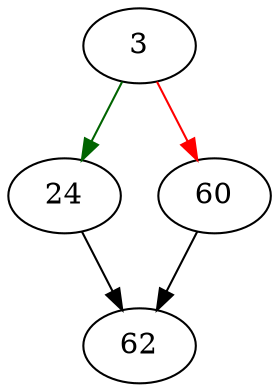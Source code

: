 strict digraph "sqlite3KeyInfoAlloc" {
	// Node definitions.
	3 [entry=true];
	24;
	60;
	62;

	// Edge definitions.
	3 -> 24 [
		color=darkgreen
		cond=true
	];
	3 -> 60 [
		color=red
		cond=false
	];
	24 -> 62;
	60 -> 62;
}
